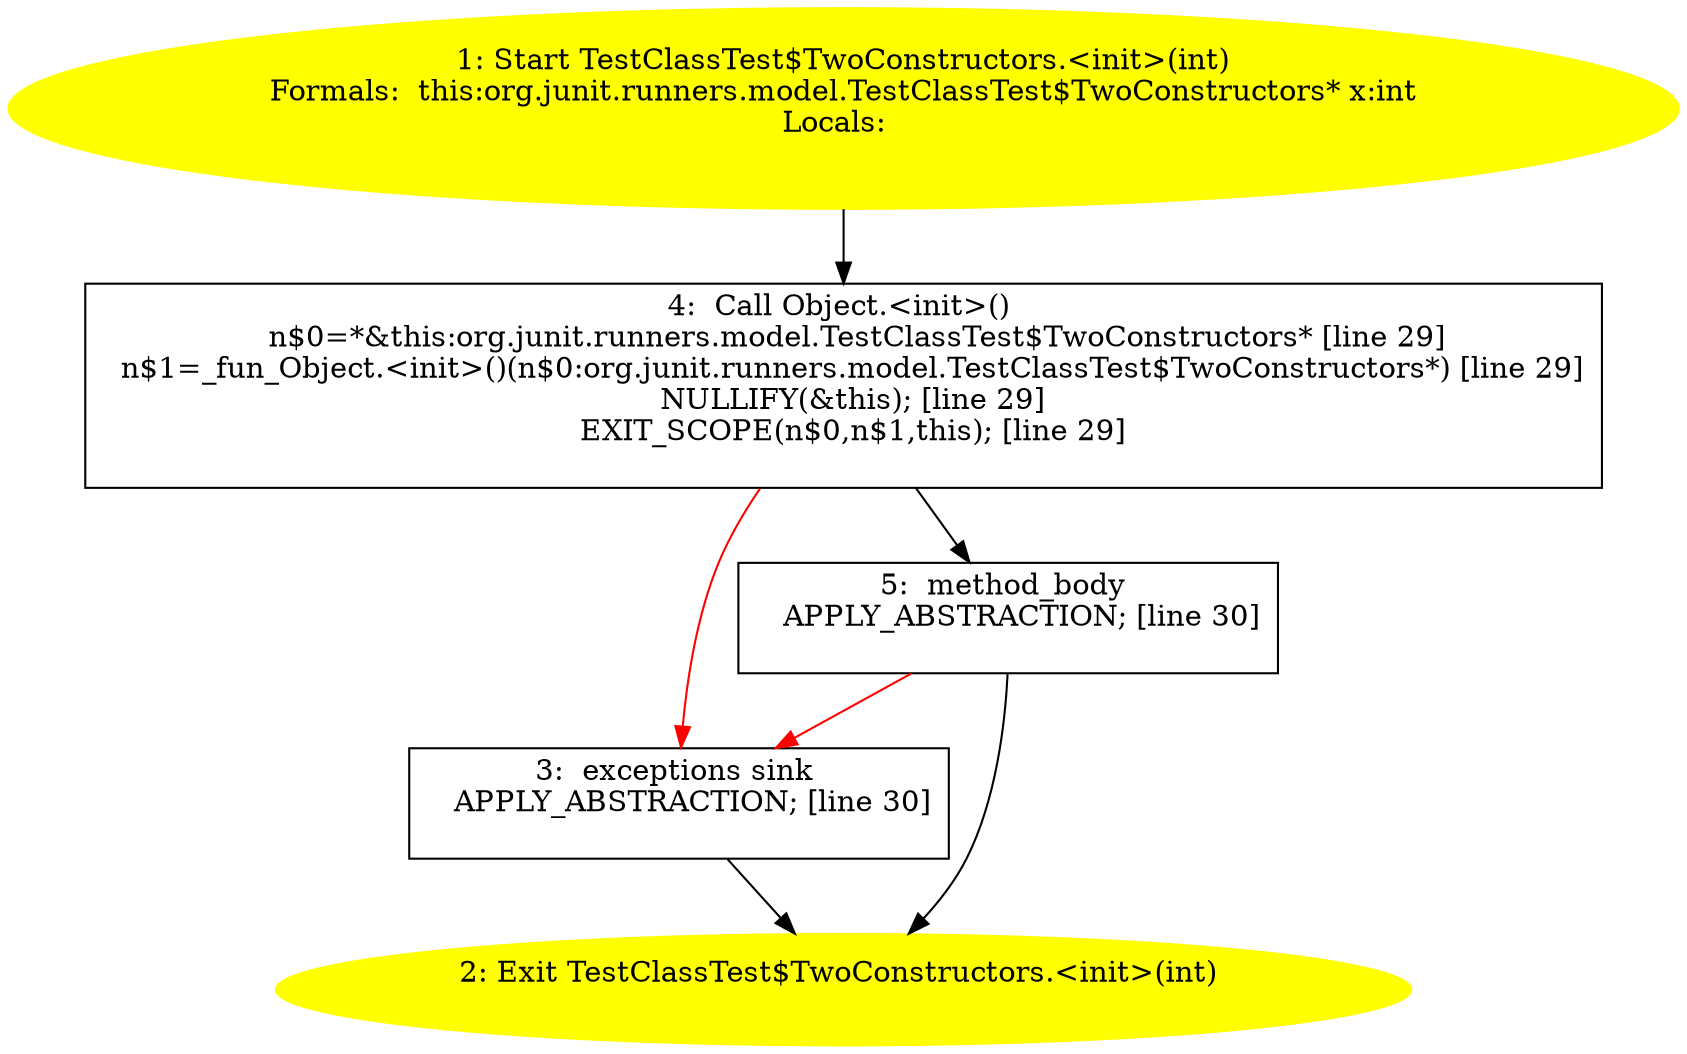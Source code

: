 /* @generated */
digraph cfg {
"org.junit.runners.model.TestClassTest$TwoConstructors.<init>(int).52ea0e23b8904dd5ddf80b11ef78da3a_1" [label="1: Start TestClassTest$TwoConstructors.<init>(int)\nFormals:  this:org.junit.runners.model.TestClassTest$TwoConstructors* x:int\nLocals:  \n  " color=yellow style=filled]
	

	 "org.junit.runners.model.TestClassTest$TwoConstructors.<init>(int).52ea0e23b8904dd5ddf80b11ef78da3a_1" -> "org.junit.runners.model.TestClassTest$TwoConstructors.<init>(int).52ea0e23b8904dd5ddf80b11ef78da3a_4" ;
"org.junit.runners.model.TestClassTest$TwoConstructors.<init>(int).52ea0e23b8904dd5ddf80b11ef78da3a_2" [label="2: Exit TestClassTest$TwoConstructors.<init>(int) \n  " color=yellow style=filled]
	

"org.junit.runners.model.TestClassTest$TwoConstructors.<init>(int).52ea0e23b8904dd5ddf80b11ef78da3a_3" [label="3:  exceptions sink \n   APPLY_ABSTRACTION; [line 30]\n " shape="box"]
	

	 "org.junit.runners.model.TestClassTest$TwoConstructors.<init>(int).52ea0e23b8904dd5ddf80b11ef78da3a_3" -> "org.junit.runners.model.TestClassTest$TwoConstructors.<init>(int).52ea0e23b8904dd5ddf80b11ef78da3a_2" ;
"org.junit.runners.model.TestClassTest$TwoConstructors.<init>(int).52ea0e23b8904dd5ddf80b11ef78da3a_4" [label="4:  Call Object.<init>() \n   n$0=*&this:org.junit.runners.model.TestClassTest$TwoConstructors* [line 29]\n  n$1=_fun_Object.<init>()(n$0:org.junit.runners.model.TestClassTest$TwoConstructors*) [line 29]\n  NULLIFY(&this); [line 29]\n  EXIT_SCOPE(n$0,n$1,this); [line 29]\n " shape="box"]
	

	 "org.junit.runners.model.TestClassTest$TwoConstructors.<init>(int).52ea0e23b8904dd5ddf80b11ef78da3a_4" -> "org.junit.runners.model.TestClassTest$TwoConstructors.<init>(int).52ea0e23b8904dd5ddf80b11ef78da3a_5" ;
	 "org.junit.runners.model.TestClassTest$TwoConstructors.<init>(int).52ea0e23b8904dd5ddf80b11ef78da3a_4" -> "org.junit.runners.model.TestClassTest$TwoConstructors.<init>(int).52ea0e23b8904dd5ddf80b11ef78da3a_3" [color="red" ];
"org.junit.runners.model.TestClassTest$TwoConstructors.<init>(int).52ea0e23b8904dd5ddf80b11ef78da3a_5" [label="5:  method_body \n   APPLY_ABSTRACTION; [line 30]\n " shape="box"]
	

	 "org.junit.runners.model.TestClassTest$TwoConstructors.<init>(int).52ea0e23b8904dd5ddf80b11ef78da3a_5" -> "org.junit.runners.model.TestClassTest$TwoConstructors.<init>(int).52ea0e23b8904dd5ddf80b11ef78da3a_2" ;
	 "org.junit.runners.model.TestClassTest$TwoConstructors.<init>(int).52ea0e23b8904dd5ddf80b11ef78da3a_5" -> "org.junit.runners.model.TestClassTest$TwoConstructors.<init>(int).52ea0e23b8904dd5ddf80b11ef78da3a_3" [color="red" ];
}
